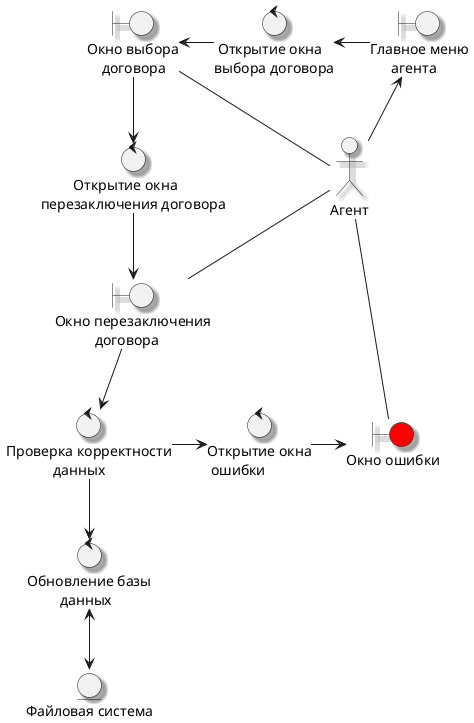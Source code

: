 @startuml
skinparam Shadowing true
actor "Агент" as agent
boundary "Главное меню\n      агента" as mainMenuAc
boundary "Окно выбора\n    договора" as contractWindow
boundary "Окно перезаключения\n           договора" as reContractWindow
boundary "Окно ошибки" as errorWindow #Red

control " Открытие окна\nвыбора договора" as contractWindowControl
control "         Открытие окна\nперезаключения договора" as reContractWindowControl
control "Обновление базы\n         данных" as updateDatabase
control "Открытие окна\n ошибки" as errorWindowControl
control "Проверка корректности\n             данных" as checkCorrectData

entity "Файловая система" as fs

agent -u-> mainMenuAc
mainMenuAc -l-> contractWindowControl
contractWindowControl -l-> contractWindow
contractWindow --> reContractWindowControl
reContractWindowControl --> reContractWindow
reContractWindow --> checkCorrectData
checkCorrectData --> updateDatabase
checkCorrectData -r-> errorWindowControl
updateDatabase <--> fs
errorWindowControl -r-> errorWindow

agent -- contractWindow
agent -- reContractWindow
agent -- errorWindow

@enduml